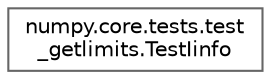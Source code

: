 digraph "Graphical Class Hierarchy"
{
 // LATEX_PDF_SIZE
  bgcolor="transparent";
  edge [fontname=Helvetica,fontsize=10,labelfontname=Helvetica,labelfontsize=10];
  node [fontname=Helvetica,fontsize=10,shape=box,height=0.2,width=0.4];
  rankdir="LR";
  Node0 [id="Node000000",label="numpy.core.tests.test\l_getlimits.TestIinfo",height=0.2,width=0.4,color="grey40", fillcolor="white", style="filled",URL="$dd/d0b/classnumpy_1_1core_1_1tests_1_1test__getlimits_1_1TestIinfo.html",tooltip=" "];
}
